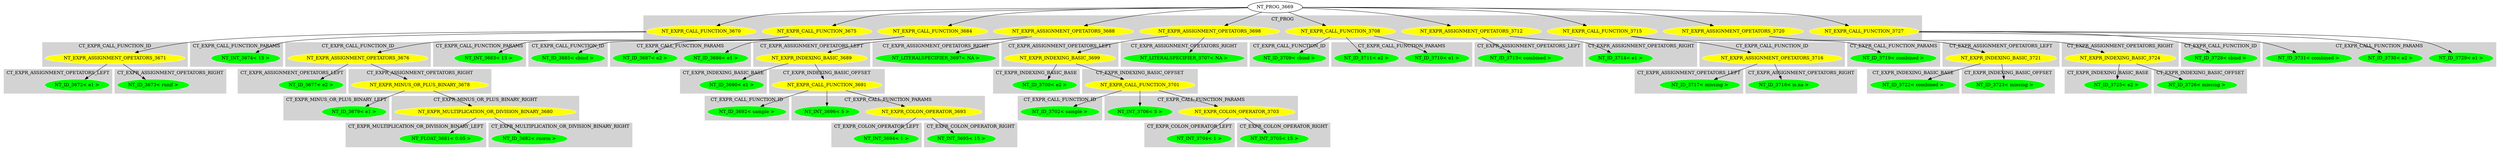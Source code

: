 digraph {

subgraph cluster0 {
 node [style=filled,color=white];
 style=filled;
 color=lightgrey;
 label = "CT_PROG";

"NT_EXPR_CALL_FUNCTION_3670"
 [fillcolor = yellow]
"NT_EXPR_CALL_FUNCTION_3675"
 [fillcolor = yellow]
"NT_EXPR_CALL_FUNCTION_3684"
 [fillcolor = yellow]
"NT_EXPR_ASSIGNMENT_OPETATORS_3688"
 [fillcolor = yellow]
"NT_EXPR_ASSIGNMENT_OPETATORS_3698"
 [fillcolor = yellow]
"NT_EXPR_CALL_FUNCTION_3708"
 [fillcolor = yellow]
"NT_EXPR_ASSIGNMENT_OPETATORS_3712"
 [fillcolor = yellow]
"NT_EXPR_CALL_FUNCTION_3715"
 [fillcolor = yellow]
"NT_EXPR_ASSIGNMENT_OPETATORS_3720"
 [fillcolor = yellow]
"NT_EXPR_CALL_FUNCTION_3727"
 [fillcolor = yellow]
}
"NT_PROG_3669"->"NT_EXPR_CALL_FUNCTION_3670"
subgraph cluster1 {
 node [style=filled,color=white];
 style=filled;
 color=lightgrey;
 label = "CT_EXPR_CALL_FUNCTION_ID";

"NT_EXPR_ASSIGNMENT_OPETATORS_3671"
 [fillcolor = yellow]
}
subgraph cluster2 {
 node [style=filled,color=white];
 style=filled;
 color=lightgrey;
 label = "CT_EXPR_CALL_FUNCTION_PARAMS";

"NT_INT_3674< 15 >"
 [fillcolor = green]
}
"NT_EXPR_CALL_FUNCTION_3670"->"NT_EXPR_ASSIGNMENT_OPETATORS_3671"
subgraph cluster3 {
 node [style=filled,color=white];
 style=filled;
 color=lightgrey;
 label = "CT_EXPR_ASSIGNMENT_OPETATORS_LEFT";

"NT_ID_3672< e1 >"
 [fillcolor = green]
}
subgraph cluster4 {
 node [style=filled,color=white];
 style=filled;
 color=lightgrey;
 label = "CT_EXPR_ASSIGNMENT_OPETATORS_RIGHT";

"NT_ID_3673< runif >"
 [fillcolor = green]
}
"NT_EXPR_ASSIGNMENT_OPETATORS_3671"->"NT_ID_3672< e1 >"
"NT_EXPR_ASSIGNMENT_OPETATORS_3671"->"NT_ID_3673< runif >"
"NT_EXPR_CALL_FUNCTION_3670"->"NT_INT_3674< 15 >"
"NT_PROG_3669"->"NT_EXPR_CALL_FUNCTION_3675"
subgraph cluster5 {
 node [style=filled,color=white];
 style=filled;
 color=lightgrey;
 label = "CT_EXPR_CALL_FUNCTION_ID";

"NT_EXPR_ASSIGNMENT_OPETATORS_3676"
 [fillcolor = yellow]
}
subgraph cluster6 {
 node [style=filled,color=white];
 style=filled;
 color=lightgrey;
 label = "CT_EXPR_CALL_FUNCTION_PARAMS";

"NT_INT_3683< 15 >"
 [fillcolor = green]
}
"NT_EXPR_CALL_FUNCTION_3675"->"NT_EXPR_ASSIGNMENT_OPETATORS_3676"
subgraph cluster7 {
 node [style=filled,color=white];
 style=filled;
 color=lightgrey;
 label = "CT_EXPR_ASSIGNMENT_OPETATORS_LEFT";

"NT_ID_3677< e2 >"
 [fillcolor = green]
}
subgraph cluster8 {
 node [style=filled,color=white];
 style=filled;
 color=lightgrey;
 label = "CT_EXPR_ASSIGNMENT_OPETATORS_RIGHT";

"NT_EXPR_MINUS_OR_PLUS_BINARY_3678"
 [fillcolor = yellow]
}
"NT_EXPR_ASSIGNMENT_OPETATORS_3676"->"NT_ID_3677< e2 >"
"NT_EXPR_ASSIGNMENT_OPETATORS_3676"->"NT_EXPR_MINUS_OR_PLUS_BINARY_3678"
subgraph cluster9 {
 node [style=filled,color=white];
 style=filled;
 color=lightgrey;
 label = "CT_EXPR_MINUS_OR_PLUS_BINARY_LEFT";

"NT_ID_3679< e1 >"
 [fillcolor = green]
}
subgraph cluster10 {
 node [style=filled,color=white];
 style=filled;
 color=lightgrey;
 label = "CT_EXPR_MINUS_OR_PLUS_BINARY_RIGHT";

"NT_EXPR_MULTIPLICATION_OR_DIVISION_BINARY_3680"
 [fillcolor = yellow]
}
"NT_EXPR_MINUS_OR_PLUS_BINARY_3678"->"NT_ID_3679< e1 >"
"NT_EXPR_MINUS_OR_PLUS_BINARY_3678"->"NT_EXPR_MULTIPLICATION_OR_DIVISION_BINARY_3680"
subgraph cluster11 {
 node [style=filled,color=white];
 style=filled;
 color=lightgrey;
 label = "CT_EXPR_MULTIPLICATION_OR_DIVISION_BINARY_LEFT";

"NT_FLOAT_3681< 0.05 >"
 [fillcolor = green]
}
subgraph cluster12 {
 node [style=filled,color=white];
 style=filled;
 color=lightgrey;
 label = "CT_EXPR_MULTIPLICATION_OR_DIVISION_BINARY_RIGHT";

"NT_ID_3682< rnorm >"
 [fillcolor = green]
}
"NT_EXPR_MULTIPLICATION_OR_DIVISION_BINARY_3680"->"NT_FLOAT_3681< 0.05 >"
"NT_EXPR_MULTIPLICATION_OR_DIVISION_BINARY_3680"->"NT_ID_3682< rnorm >"
"NT_EXPR_CALL_FUNCTION_3675"->"NT_INT_3683< 15 >"
"NT_PROG_3669"->"NT_EXPR_CALL_FUNCTION_3684"
subgraph cluster13 {
 node [style=filled,color=white];
 style=filled;
 color=lightgrey;
 label = "CT_EXPR_CALL_FUNCTION_ID";

"NT_ID_3685< cbind >"
 [fillcolor = green]
}
subgraph cluster14 {
 node [style=filled,color=white];
 style=filled;
 color=lightgrey;
 label = "CT_EXPR_CALL_FUNCTION_PARAMS";

"NT_ID_3686< e1 >"
 [fillcolor = green]
"NT_ID_3687< e2 >"
 [fillcolor = green]
}
"NT_EXPR_CALL_FUNCTION_3684"->"NT_ID_3685< cbind >"
"NT_EXPR_CALL_FUNCTION_3684"->"NT_ID_3686< e1 >"
"NT_EXPR_CALL_FUNCTION_3684"->"NT_ID_3687< e2 >"
"NT_PROG_3669"->"NT_EXPR_ASSIGNMENT_OPETATORS_3688"
subgraph cluster15 {
 node [style=filled,color=white];
 style=filled;
 color=lightgrey;
 label = "CT_EXPR_ASSIGNMENT_OPETATORS_LEFT";

"NT_EXPR_INDEXING_BASIC_3689"
 [fillcolor = yellow]
}
subgraph cluster16 {
 node [style=filled,color=white];
 style=filled;
 color=lightgrey;
 label = "CT_EXPR_ASSIGNMENT_OPETATORS_RIGHT";

"NT_LITERALSPECIFIER_3697< NA >"
 [fillcolor = green]
}
"NT_EXPR_ASSIGNMENT_OPETATORS_3688"->"NT_EXPR_INDEXING_BASIC_3689"
subgraph cluster17 {
 node [style=filled,color=white];
 style=filled;
 color=lightgrey;
 label = "CT_EXPR_INDEXING_BASIC_BASE";

"NT_ID_3690< e1 >"
 [fillcolor = green]}
subgraph cluster18 {
 node [style=filled,color=white];
 style=filled;
 color=lightgrey;
 label = "CT_EXPR_INDEXING_BASIC_OFFSET";

"NT_EXPR_CALL_FUNCTION_3691"
 [fillcolor = yellow]}
"NT_EXPR_INDEXING_BASIC_3689"->"NT_ID_3690< e1 >"
"NT_EXPR_INDEXING_BASIC_3689"->"NT_EXPR_CALL_FUNCTION_3691"
subgraph cluster19 {
 node [style=filled,color=white];
 style=filled;
 color=lightgrey;
 label = "CT_EXPR_CALL_FUNCTION_ID";

"NT_ID_3692< sample >"
 [fillcolor = green]
}
subgraph cluster20 {
 node [style=filled,color=white];
 style=filled;
 color=lightgrey;
 label = "CT_EXPR_CALL_FUNCTION_PARAMS";

"NT_EXPR_COLON_OPERATOR_3693"
 [fillcolor = yellow]
"NT_INT_3696< 5 >"
 [fillcolor = green]
}
"NT_EXPR_CALL_FUNCTION_3691"->"NT_ID_3692< sample >"
"NT_EXPR_CALL_FUNCTION_3691"->"NT_EXPR_COLON_OPERATOR_3693"
subgraph cluster21 {
 node [style=filled,color=white];
 style=filled;
 color=lightgrey;
 label = "CT_EXPR_COLON_OPERATOR_LEFT";

"NT_INT_3694< 1 >"
 [fillcolor = green]
}
subgraph cluster22 {
 node [style=filled,color=white];
 style=filled;
 color=lightgrey;
 label = "CT_EXPR_COLON_OPERATOR_RIGHT";

"NT_INT_3695< 15 >"
 [fillcolor = green]
}
"NT_EXPR_COLON_OPERATOR_3693"->"NT_INT_3694< 1 >"
"NT_EXPR_COLON_OPERATOR_3693"->"NT_INT_3695< 15 >"
"NT_EXPR_CALL_FUNCTION_3691"->"NT_INT_3696< 5 >"
"NT_EXPR_ASSIGNMENT_OPETATORS_3688"->"NT_LITERALSPECIFIER_3697< NA >"
"NT_PROG_3669"->"NT_EXPR_ASSIGNMENT_OPETATORS_3698"
subgraph cluster23 {
 node [style=filled,color=white];
 style=filled;
 color=lightgrey;
 label = "CT_EXPR_ASSIGNMENT_OPETATORS_LEFT";

"NT_EXPR_INDEXING_BASIC_3699"
 [fillcolor = yellow]
}
subgraph cluster24 {
 node [style=filled,color=white];
 style=filled;
 color=lightgrey;
 label = "CT_EXPR_ASSIGNMENT_OPETATORS_RIGHT";

"NT_LITERALSPECIFIER_3707< NA >"
 [fillcolor = green]
}
"NT_EXPR_ASSIGNMENT_OPETATORS_3698"->"NT_EXPR_INDEXING_BASIC_3699"
subgraph cluster25 {
 node [style=filled,color=white];
 style=filled;
 color=lightgrey;
 label = "CT_EXPR_INDEXING_BASIC_BASE";

"NT_ID_3700< e2 >"
 [fillcolor = green]}
subgraph cluster26 {
 node [style=filled,color=white];
 style=filled;
 color=lightgrey;
 label = "CT_EXPR_INDEXING_BASIC_OFFSET";

"NT_EXPR_CALL_FUNCTION_3701"
 [fillcolor = yellow]}
"NT_EXPR_INDEXING_BASIC_3699"->"NT_ID_3700< e2 >"
"NT_EXPR_INDEXING_BASIC_3699"->"NT_EXPR_CALL_FUNCTION_3701"
subgraph cluster27 {
 node [style=filled,color=white];
 style=filled;
 color=lightgrey;
 label = "CT_EXPR_CALL_FUNCTION_ID";

"NT_ID_3702< sample >"
 [fillcolor = green]
}
subgraph cluster28 {
 node [style=filled,color=white];
 style=filled;
 color=lightgrey;
 label = "CT_EXPR_CALL_FUNCTION_PARAMS";

"NT_EXPR_COLON_OPERATOR_3703"
 [fillcolor = yellow]
"NT_INT_3706< 5 >"
 [fillcolor = green]
}
"NT_EXPR_CALL_FUNCTION_3701"->"NT_ID_3702< sample >"
"NT_EXPR_CALL_FUNCTION_3701"->"NT_EXPR_COLON_OPERATOR_3703"
subgraph cluster29 {
 node [style=filled,color=white];
 style=filled;
 color=lightgrey;
 label = "CT_EXPR_COLON_OPERATOR_LEFT";

"NT_INT_3704< 1 >"
 [fillcolor = green]
}
subgraph cluster30 {
 node [style=filled,color=white];
 style=filled;
 color=lightgrey;
 label = "CT_EXPR_COLON_OPERATOR_RIGHT";

"NT_INT_3705< 15 >"
 [fillcolor = green]
}
"NT_EXPR_COLON_OPERATOR_3703"->"NT_INT_3704< 1 >"
"NT_EXPR_COLON_OPERATOR_3703"->"NT_INT_3705< 15 >"
"NT_EXPR_CALL_FUNCTION_3701"->"NT_INT_3706< 5 >"
"NT_EXPR_ASSIGNMENT_OPETATORS_3698"->"NT_LITERALSPECIFIER_3707< NA >"
"NT_PROG_3669"->"NT_EXPR_CALL_FUNCTION_3708"
subgraph cluster31 {
 node [style=filled,color=white];
 style=filled;
 color=lightgrey;
 label = "CT_EXPR_CALL_FUNCTION_ID";

"NT_ID_3709< cbind >"
 [fillcolor = green]
}
subgraph cluster32 {
 node [style=filled,color=white];
 style=filled;
 color=lightgrey;
 label = "CT_EXPR_CALL_FUNCTION_PARAMS";

"NT_ID_3710< e1 >"
 [fillcolor = green]
"NT_ID_3711< e2 >"
 [fillcolor = green]
}
"NT_EXPR_CALL_FUNCTION_3708"->"NT_ID_3709< cbind >"
"NT_EXPR_CALL_FUNCTION_3708"->"NT_ID_3710< e1 >"
"NT_EXPR_CALL_FUNCTION_3708"->"NT_ID_3711< e2 >"
"NT_PROG_3669"->"NT_EXPR_ASSIGNMENT_OPETATORS_3712"
subgraph cluster33 {
 node [style=filled,color=white];
 style=filled;
 color=lightgrey;
 label = "CT_EXPR_ASSIGNMENT_OPETATORS_LEFT";

"NT_ID_3713< combined >"
 [fillcolor = green]
}
subgraph cluster34 {
 node [style=filled,color=white];
 style=filled;
 color=lightgrey;
 label = "CT_EXPR_ASSIGNMENT_OPETATORS_RIGHT";

"NT_ID_3714< e1 >"
 [fillcolor = green]
}
"NT_EXPR_ASSIGNMENT_OPETATORS_3712"->"NT_ID_3713< combined >"
"NT_EXPR_ASSIGNMENT_OPETATORS_3712"->"NT_ID_3714< e1 >"
"NT_PROG_3669"->"NT_EXPR_CALL_FUNCTION_3715"
subgraph cluster35 {
 node [style=filled,color=white];
 style=filled;
 color=lightgrey;
 label = "CT_EXPR_CALL_FUNCTION_ID";

"NT_EXPR_ASSIGNMENT_OPETATORS_3716"
 [fillcolor = yellow]
}
subgraph cluster36 {
 node [style=filled,color=white];
 style=filled;
 color=lightgrey;
 label = "CT_EXPR_CALL_FUNCTION_PARAMS";

"NT_ID_3719< combined >"
 [fillcolor = green]
}
"NT_EXPR_CALL_FUNCTION_3715"->"NT_EXPR_ASSIGNMENT_OPETATORS_3716"
subgraph cluster37 {
 node [style=filled,color=white];
 style=filled;
 color=lightgrey;
 label = "CT_EXPR_ASSIGNMENT_OPETATORS_LEFT";

"NT_ID_3717< missing >"
 [fillcolor = green]
}
subgraph cluster38 {
 node [style=filled,color=white];
 style=filled;
 color=lightgrey;
 label = "CT_EXPR_ASSIGNMENT_OPETATORS_RIGHT";

"NT_ID_3718< is.na >"
 [fillcolor = green]
}
"NT_EXPR_ASSIGNMENT_OPETATORS_3716"->"NT_ID_3717< missing >"
"NT_EXPR_ASSIGNMENT_OPETATORS_3716"->"NT_ID_3718< is.na >"
"NT_EXPR_CALL_FUNCTION_3715"->"NT_ID_3719< combined >"
"NT_PROG_3669"->"NT_EXPR_ASSIGNMENT_OPETATORS_3720"
subgraph cluster39 {
 node [style=filled,color=white];
 style=filled;
 color=lightgrey;
 label = "CT_EXPR_ASSIGNMENT_OPETATORS_LEFT";

"NT_EXPR_INDEXING_BASIC_3721"
 [fillcolor = yellow]
}
subgraph cluster40 {
 node [style=filled,color=white];
 style=filled;
 color=lightgrey;
 label = "CT_EXPR_ASSIGNMENT_OPETATORS_RIGHT";

"NT_EXPR_INDEXING_BASIC_3724"
 [fillcolor = yellow]
}
"NT_EXPR_ASSIGNMENT_OPETATORS_3720"->"NT_EXPR_INDEXING_BASIC_3721"
subgraph cluster41 {
 node [style=filled,color=white];
 style=filled;
 color=lightgrey;
 label = "CT_EXPR_INDEXING_BASIC_BASE";

"NT_ID_3722< combined >"
 [fillcolor = green]}
subgraph cluster42 {
 node [style=filled,color=white];
 style=filled;
 color=lightgrey;
 label = "CT_EXPR_INDEXING_BASIC_OFFSET";

"NT_ID_3723< missing >"
 [fillcolor = green]}
"NT_EXPR_INDEXING_BASIC_3721"->"NT_ID_3722< combined >"
"NT_EXPR_INDEXING_BASIC_3721"->"NT_ID_3723< missing >"
"NT_EXPR_ASSIGNMENT_OPETATORS_3720"->"NT_EXPR_INDEXING_BASIC_3724"
subgraph cluster43 {
 node [style=filled,color=white];
 style=filled;
 color=lightgrey;
 label = "CT_EXPR_INDEXING_BASIC_BASE";

"NT_ID_3725< e2 >"
 [fillcolor = green]}
subgraph cluster44 {
 node [style=filled,color=white];
 style=filled;
 color=lightgrey;
 label = "CT_EXPR_INDEXING_BASIC_OFFSET";

"NT_ID_3726< missing >"
 [fillcolor = green]}
"NT_EXPR_INDEXING_BASIC_3724"->"NT_ID_3725< e2 >"
"NT_EXPR_INDEXING_BASIC_3724"->"NT_ID_3726< missing >"
"NT_PROG_3669"->"NT_EXPR_CALL_FUNCTION_3727"
subgraph cluster45 {
 node [style=filled,color=white];
 style=filled;
 color=lightgrey;
 label = "CT_EXPR_CALL_FUNCTION_ID";

"NT_ID_3728< cbind >"
 [fillcolor = green]
}
subgraph cluster46 {
 node [style=filled,color=white];
 style=filled;
 color=lightgrey;
 label = "CT_EXPR_CALL_FUNCTION_PARAMS";

"NT_ID_3729< e1 >"
 [fillcolor = green]
"NT_ID_3730< e2 >"
 [fillcolor = green]
"NT_ID_3731< combined >"
 [fillcolor = green]
}
"NT_EXPR_CALL_FUNCTION_3727"->"NT_ID_3728< cbind >"
"NT_EXPR_CALL_FUNCTION_3727"->"NT_ID_3729< e1 >"
"NT_EXPR_CALL_FUNCTION_3727"->"NT_ID_3730< e2 >"
"NT_EXPR_CALL_FUNCTION_3727"->"NT_ID_3731< combined >"
}
